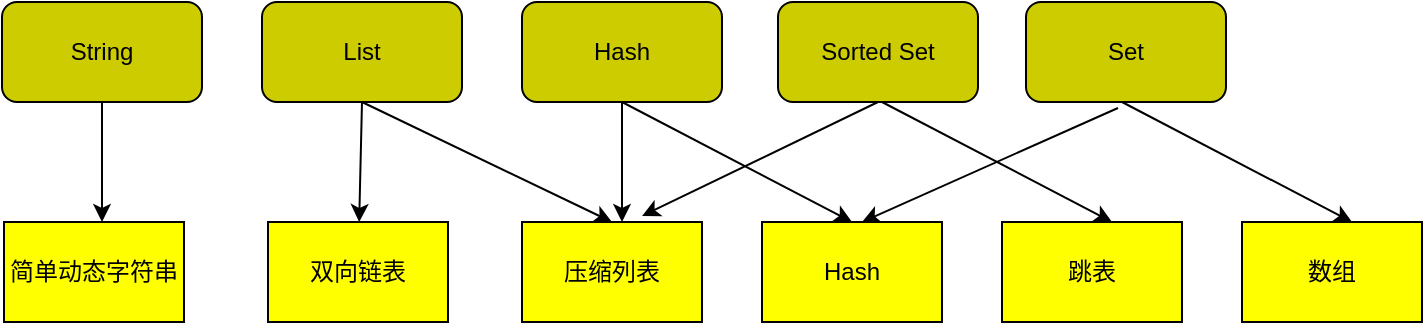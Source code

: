 <mxfile version="15.8.3" type="github">
  <diagram id="xm92QjREcHeRzNhlfidu" name="第 1 页">
    <mxGraphModel dx="946" dy="498" grid="1" gridSize="10" guides="1" tooltips="1" connect="1" arrows="1" fold="1" page="1" pageScale="1" pageWidth="827" pageHeight="1169" math="0" shadow="0">
      <root>
        <mxCell id="0" />
        <mxCell id="1" parent="0" />
        <mxCell id="ieVy2Ef-1YmjKpl5WXtm-2" value="String" style="rounded=1;whiteSpace=wrap;html=1;fillColor=#CCCC00;" vertex="1" parent="1">
          <mxGeometry x="130" y="80" width="100" height="50" as="geometry" />
        </mxCell>
        <mxCell id="ieVy2Ef-1YmjKpl5WXtm-3" value="Set" style="rounded=1;whiteSpace=wrap;html=1;fillColor=#CCCC00;" vertex="1" parent="1">
          <mxGeometry x="642" y="80" width="100" height="50" as="geometry" />
        </mxCell>
        <mxCell id="ieVy2Ef-1YmjKpl5WXtm-4" value="Hash" style="rounded=1;whiteSpace=wrap;html=1;fillColor=#CCCC00;" vertex="1" parent="1">
          <mxGeometry x="390" y="80" width="100" height="50" as="geometry" />
        </mxCell>
        <mxCell id="ieVy2Ef-1YmjKpl5WXtm-5" value="List" style="rounded=1;whiteSpace=wrap;html=1;fillColor=#CCCC00;" vertex="1" parent="1">
          <mxGeometry x="260" y="80" width="100" height="50" as="geometry" />
        </mxCell>
        <mxCell id="ieVy2Ef-1YmjKpl5WXtm-6" value="Sorted Set" style="rounded=1;whiteSpace=wrap;html=1;fillColor=#CCCC00;" vertex="1" parent="1">
          <mxGeometry x="518" y="80" width="100" height="50" as="geometry" />
        </mxCell>
        <mxCell id="ieVy2Ef-1YmjKpl5WXtm-56" value="简单动态字符串" style="rounded=0;whiteSpace=wrap;html=1;fillColor=#FFFF00;" vertex="1" parent="1">
          <mxGeometry x="131" y="190" width="90" height="50" as="geometry" />
        </mxCell>
        <mxCell id="ieVy2Ef-1YmjKpl5WXtm-57" value="双向链表" style="rounded=0;whiteSpace=wrap;html=1;fillColor=#FFFF00;" vertex="1" parent="1">
          <mxGeometry x="263" y="190" width="90" height="50" as="geometry" />
        </mxCell>
        <mxCell id="ieVy2Ef-1YmjKpl5WXtm-58" value="压缩列表" style="rounded=0;whiteSpace=wrap;html=1;fillColor=#FFFF00;" vertex="1" parent="1">
          <mxGeometry x="390" y="190" width="90" height="50" as="geometry" />
        </mxCell>
        <mxCell id="ieVy2Ef-1YmjKpl5WXtm-59" value="跳表" style="rounded=0;whiteSpace=wrap;html=1;fillColor=#FFFF00;" vertex="1" parent="1">
          <mxGeometry x="630" y="190" width="90" height="50" as="geometry" />
        </mxCell>
        <mxCell id="ieVy2Ef-1YmjKpl5WXtm-60" value="数组" style="rounded=0;whiteSpace=wrap;html=1;fillColor=#FFFF00;" vertex="1" parent="1">
          <mxGeometry x="750" y="190" width="90" height="50" as="geometry" />
        </mxCell>
        <mxCell id="ieVy2Ef-1YmjKpl5WXtm-61" value="Hash" style="rounded=0;whiteSpace=wrap;html=1;fillColor=#FFFF00;" vertex="1" parent="1">
          <mxGeometry x="510" y="190" width="90" height="50" as="geometry" />
        </mxCell>
        <mxCell id="ieVy2Ef-1YmjKpl5WXtm-62" value="" style="endArrow=classic;html=1;rounded=0;exitX=0.5;exitY=1;exitDx=0;exitDy=0;" edge="1" parent="1" source="ieVy2Ef-1YmjKpl5WXtm-2">
          <mxGeometry width="50" height="50" relative="1" as="geometry">
            <mxPoint x="390" y="280" as="sourcePoint" />
            <mxPoint x="180" y="190" as="targetPoint" />
          </mxGeometry>
        </mxCell>
        <mxCell id="ieVy2Ef-1YmjKpl5WXtm-63" value="" style="endArrow=classic;html=1;rounded=0;exitX=0.5;exitY=1;exitDx=0;exitDy=0;" edge="1" parent="1" source="ieVy2Ef-1YmjKpl5WXtm-5" target="ieVy2Ef-1YmjKpl5WXtm-57">
          <mxGeometry width="50" height="50" relative="1" as="geometry">
            <mxPoint x="310" y="180" as="sourcePoint" />
            <mxPoint x="360" y="130" as="targetPoint" />
          </mxGeometry>
        </mxCell>
        <mxCell id="ieVy2Ef-1YmjKpl5WXtm-64" value="" style="endArrow=classic;html=1;rounded=0;entryX=0.5;entryY=0;entryDx=0;entryDy=0;exitX=0.5;exitY=1;exitDx=0;exitDy=0;" edge="1" parent="1" source="ieVy2Ef-1YmjKpl5WXtm-5" target="ieVy2Ef-1YmjKpl5WXtm-58">
          <mxGeometry width="50" height="50" relative="1" as="geometry">
            <mxPoint x="310" y="140" as="sourcePoint" />
            <mxPoint x="400" y="140" as="targetPoint" />
          </mxGeometry>
        </mxCell>
        <mxCell id="ieVy2Ef-1YmjKpl5WXtm-65" value="" style="endArrow=classic;html=1;rounded=0;exitX=0.5;exitY=1;exitDx=0;exitDy=0;" edge="1" parent="1" source="ieVy2Ef-1YmjKpl5WXtm-4">
          <mxGeometry width="50" height="50" relative="1" as="geometry">
            <mxPoint x="390" y="280" as="sourcePoint" />
            <mxPoint x="440" y="190" as="targetPoint" />
          </mxGeometry>
        </mxCell>
        <mxCell id="ieVy2Ef-1YmjKpl5WXtm-66" value="" style="endArrow=classic;html=1;rounded=0;exitX=0.5;exitY=1;exitDx=0;exitDy=0;entryX=0.5;entryY=0;entryDx=0;entryDy=0;" edge="1" parent="1" source="ieVy2Ef-1YmjKpl5WXtm-4" target="ieVy2Ef-1YmjKpl5WXtm-61">
          <mxGeometry width="50" height="50" relative="1" as="geometry">
            <mxPoint x="554.5" y="140" as="sourcePoint" />
            <mxPoint x="554.5" y="200" as="targetPoint" />
          </mxGeometry>
        </mxCell>
        <mxCell id="ieVy2Ef-1YmjKpl5WXtm-67" value="" style="endArrow=classic;html=1;rounded=0;exitX=0.5;exitY=1;exitDx=0;exitDy=0;entryX=0.5;entryY=0;entryDx=0;entryDy=0;" edge="1" parent="1">
          <mxGeometry width="50" height="50" relative="1" as="geometry">
            <mxPoint x="570" y="130" as="sourcePoint" />
            <mxPoint x="685" y="190" as="targetPoint" />
          </mxGeometry>
        </mxCell>
        <mxCell id="ieVy2Ef-1YmjKpl5WXtm-68" value="" style="endArrow=classic;html=1;rounded=0;exitX=0.5;exitY=1;exitDx=0;exitDy=0;entryX=0.667;entryY=-0.06;entryDx=0;entryDy=0;entryPerimeter=0;" edge="1" parent="1" source="ieVy2Ef-1YmjKpl5WXtm-6" target="ieVy2Ef-1YmjKpl5WXtm-58">
          <mxGeometry width="50" height="50" relative="1" as="geometry">
            <mxPoint x="450" y="140" as="sourcePoint" />
            <mxPoint x="450" y="200" as="targetPoint" />
          </mxGeometry>
        </mxCell>
        <mxCell id="ieVy2Ef-1YmjKpl5WXtm-69" value="" style="endArrow=classic;html=1;rounded=0;exitX=0.5;exitY=1;exitDx=0;exitDy=0;entryX=0.5;entryY=0;entryDx=0;entryDy=0;" edge="1" parent="1">
          <mxGeometry width="50" height="50" relative="1" as="geometry">
            <mxPoint x="690" y="130" as="sourcePoint" />
            <mxPoint x="805" y="190" as="targetPoint" />
          </mxGeometry>
        </mxCell>
        <mxCell id="ieVy2Ef-1YmjKpl5WXtm-70" value="" style="endArrow=classic;html=1;rounded=0;exitX=0.5;exitY=1;exitDx=0;exitDy=0;" edge="1" parent="1">
          <mxGeometry width="50" height="50" relative="1" as="geometry">
            <mxPoint x="687.97" y="133" as="sourcePoint" />
            <mxPoint x="560" y="190" as="targetPoint" />
          </mxGeometry>
        </mxCell>
      </root>
    </mxGraphModel>
  </diagram>
</mxfile>
